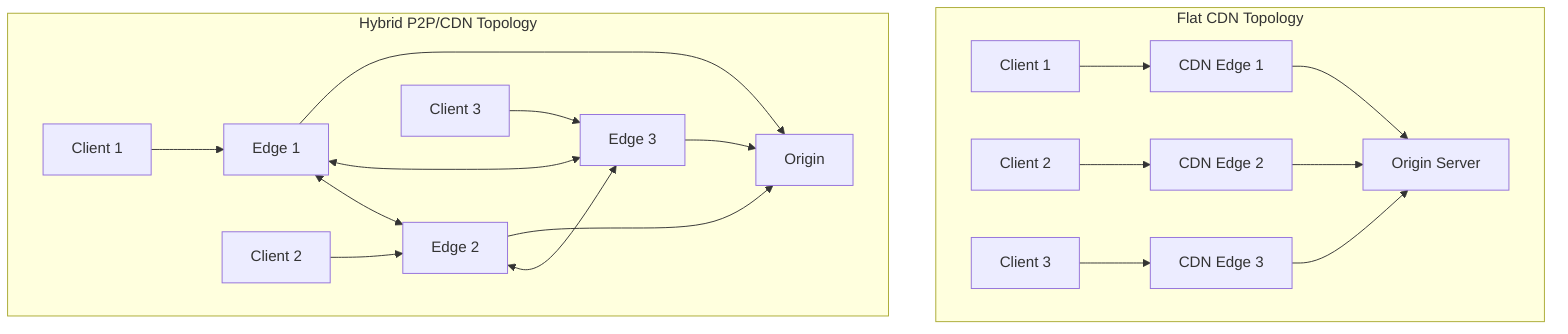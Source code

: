 graph TD
        %% Flat CDN Topology
        subgraph CDN["Flat CDN Topology"]
            Client1[Client 1] --> CDN1[CDN Edge 1]
            Client2[Client 2] --> CDN2[CDN Edge 2]
            Client3[Client 3] --> CDN3[CDN Edge 3]
            CDN1 --> Origin[Origin Server]
            CDN2 --> Origin
            CDN3 --> Origin
        end
        
        %% Hybrid P2P/CDN Topology
        subgraph Hybrid["Hybrid P2P/CDN Topology"]
            C1[Client 1] --> E1[Edge 1]
            C2[Client 2] --> E2[Edge 2]
            C3[Client 3] --> E3[Edge 3]
            E1 <--> E2
            E2 <--> E3
            E1 <--> E3
            E1 --> O[Origin]
            E2 --> O
            E3 --> O
        end